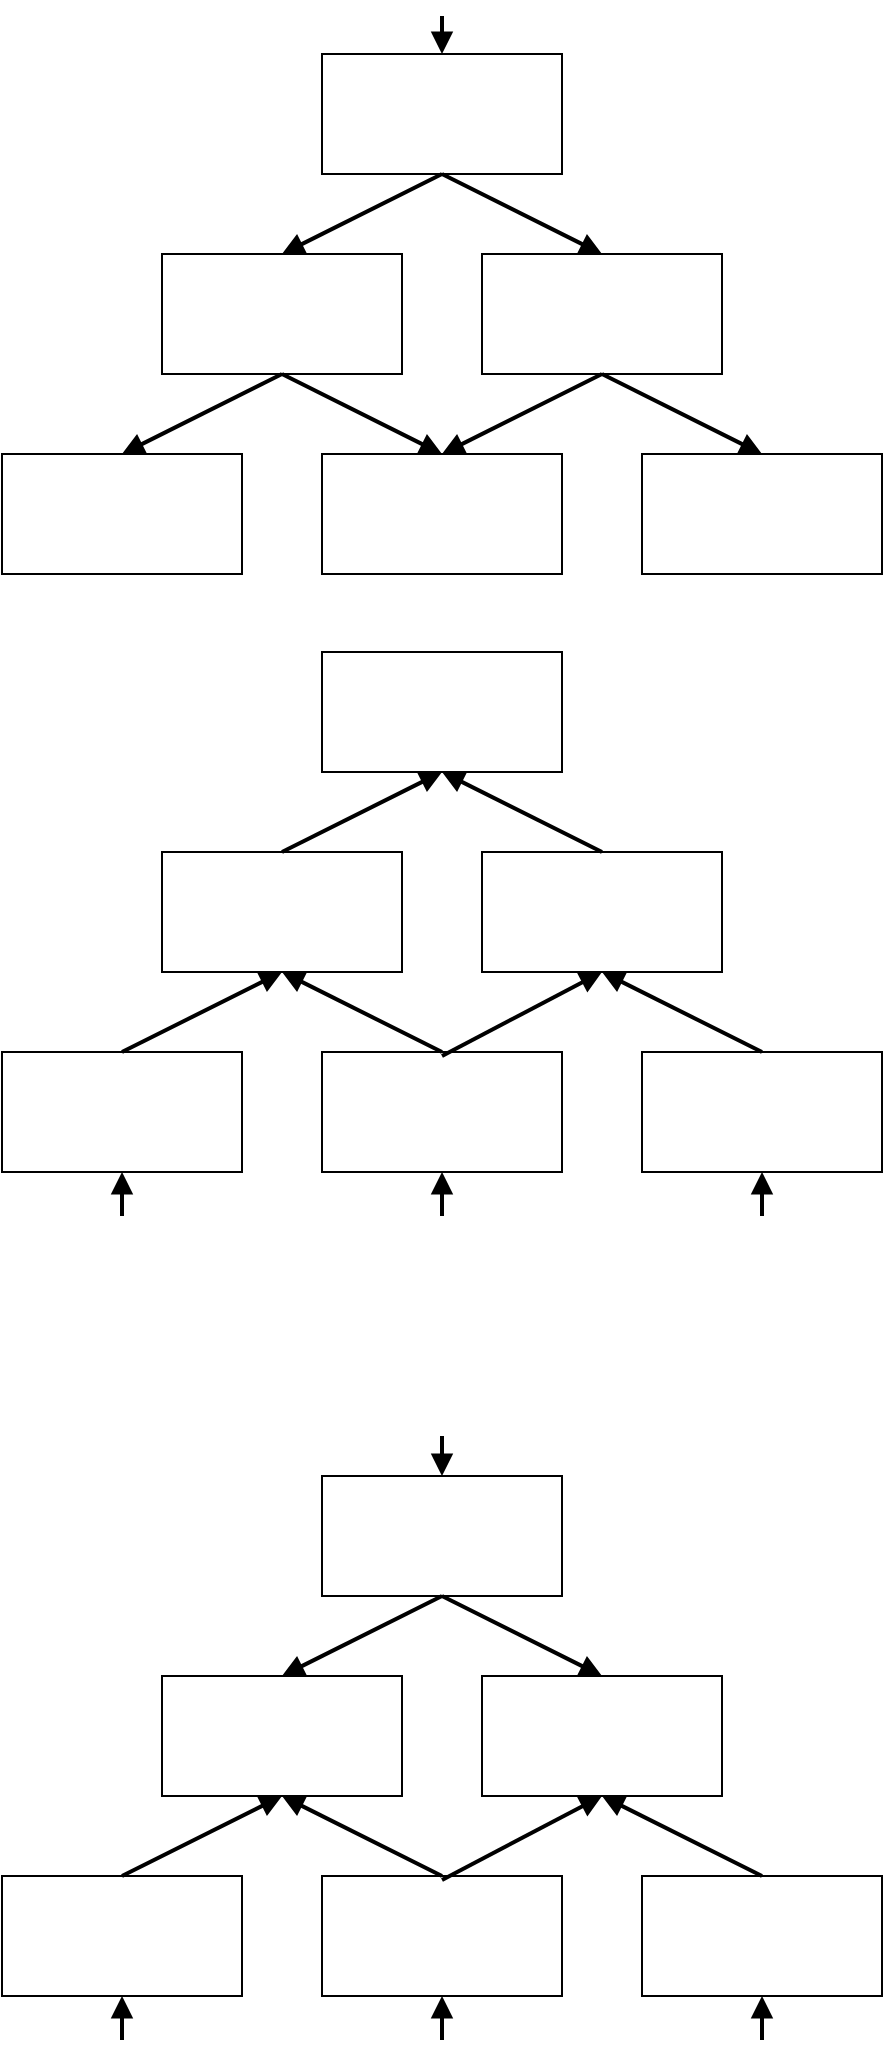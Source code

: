 <mxfile version="24.4.8" type="device">
  <diagram name="Page-1" id="m_ob2BdhBhvFYHbyyGxi">
    <mxGraphModel dx="809" dy="704" grid="1" gridSize="10" guides="1" tooltips="1" connect="1" arrows="1" fold="1" page="1" pageScale="1" pageWidth="827" pageHeight="1169" math="0" shadow="0">
      <root>
        <mxCell id="0" />
        <mxCell id="1" parent="0" />
        <mxCell id="INhUwzMqvJRsYrsoywgd-3" value="" style="rounded=0;whiteSpace=wrap;html=1;" vertex="1" parent="1">
          <mxGeometry x="320" y="39" width="120" height="60" as="geometry" />
        </mxCell>
        <mxCell id="INhUwzMqvJRsYrsoywgd-4" value="" style="rounded=0;whiteSpace=wrap;html=1;" vertex="1" parent="1">
          <mxGeometry x="400" y="139" width="120" height="60" as="geometry" />
        </mxCell>
        <mxCell id="INhUwzMqvJRsYrsoywgd-5" value="" style="rounded=0;whiteSpace=wrap;html=1;" vertex="1" parent="1">
          <mxGeometry x="240" y="139" width="120" height="60" as="geometry" />
        </mxCell>
        <mxCell id="INhUwzMqvJRsYrsoywgd-6" value="" style="rounded=0;whiteSpace=wrap;html=1;" vertex="1" parent="1">
          <mxGeometry x="480" y="239" width="120" height="60" as="geometry" />
        </mxCell>
        <mxCell id="INhUwzMqvJRsYrsoywgd-7" value="" style="rounded=0;whiteSpace=wrap;html=1;" vertex="1" parent="1">
          <mxGeometry x="320" y="239" width="120" height="60" as="geometry" />
        </mxCell>
        <mxCell id="INhUwzMqvJRsYrsoywgd-8" value="" style="rounded=0;whiteSpace=wrap;html=1;" vertex="1" parent="1">
          <mxGeometry x="160" y="239" width="120" height="60" as="geometry" />
        </mxCell>
        <mxCell id="INhUwzMqvJRsYrsoywgd-9" value="" style="endArrow=block;html=1;rounded=0;entryX=0.5;entryY=0;entryDx=0;entryDy=0;exitX=0.5;exitY=1;exitDx=0;exitDy=0;endFill=1;strokeWidth=2;" edge="1" parent="1" source="INhUwzMqvJRsYrsoywgd-5" target="INhUwzMqvJRsYrsoywgd-7">
          <mxGeometry width="50" height="50" relative="1" as="geometry">
            <mxPoint x="330" y="199" as="sourcePoint" />
            <mxPoint x="380" y="149" as="targetPoint" />
          </mxGeometry>
        </mxCell>
        <mxCell id="INhUwzMqvJRsYrsoywgd-10" value="" style="endArrow=block;html=1;rounded=0;entryX=0.5;entryY=0;entryDx=0;entryDy=0;exitX=0.5;exitY=1;exitDx=0;exitDy=0;endFill=1;strokeWidth=2;" edge="1" parent="1" source="INhUwzMqvJRsYrsoywgd-4" target="INhUwzMqvJRsYrsoywgd-6">
          <mxGeometry width="50" height="50" relative="1" as="geometry">
            <mxPoint x="304" y="213" as="sourcePoint" />
            <mxPoint x="390" y="249" as="targetPoint" />
          </mxGeometry>
        </mxCell>
        <mxCell id="INhUwzMqvJRsYrsoywgd-11" value="" style="endArrow=block;html=1;rounded=0;entryX=0.5;entryY=0;entryDx=0;entryDy=0;exitX=0.5;exitY=1;exitDx=0;exitDy=0;endFill=1;strokeWidth=2;" edge="1" parent="1" source="INhUwzMqvJRsYrsoywgd-3" target="INhUwzMqvJRsYrsoywgd-4">
          <mxGeometry width="50" height="50" relative="1" as="geometry">
            <mxPoint x="490" y="209" as="sourcePoint" />
            <mxPoint x="550" y="249" as="targetPoint" />
          </mxGeometry>
        </mxCell>
        <mxCell id="INhUwzMqvJRsYrsoywgd-12" value="" style="endArrow=block;html=1;rounded=0;entryX=0.5;entryY=0;entryDx=0;entryDy=0;exitX=0.5;exitY=1;exitDx=0;exitDy=0;endFill=1;strokeWidth=2;" edge="1" parent="1" source="INhUwzMqvJRsYrsoywgd-3" target="INhUwzMqvJRsYrsoywgd-5">
          <mxGeometry width="50" height="50" relative="1" as="geometry">
            <mxPoint x="360" y="109" as="sourcePoint" />
            <mxPoint x="490" y="149" as="targetPoint" />
          </mxGeometry>
        </mxCell>
        <mxCell id="INhUwzMqvJRsYrsoywgd-13" value="" style="endArrow=block;html=1;rounded=0;entryX=0.5;entryY=0;entryDx=0;entryDy=0;endFill=1;strokeWidth=2;" edge="1" parent="1" target="INhUwzMqvJRsYrsoywgd-8">
          <mxGeometry width="50" height="50" relative="1" as="geometry">
            <mxPoint x="300" y="199" as="sourcePoint" />
            <mxPoint x="390" y="249" as="targetPoint" />
          </mxGeometry>
        </mxCell>
        <mxCell id="INhUwzMqvJRsYrsoywgd-14" value="" style="endArrow=block;html=1;rounded=0;entryX=0.5;entryY=0;entryDx=0;entryDy=0;exitX=0.5;exitY=1;exitDx=0;exitDy=0;endFill=1;strokeWidth=2;" edge="1" parent="1" source="INhUwzMqvJRsYrsoywgd-4" target="INhUwzMqvJRsYrsoywgd-7">
          <mxGeometry width="50" height="50" relative="1" as="geometry">
            <mxPoint x="310" y="209" as="sourcePoint" />
            <mxPoint x="230" y="249" as="targetPoint" />
          </mxGeometry>
        </mxCell>
        <mxCell id="INhUwzMqvJRsYrsoywgd-28" value="" style="rounded=0;whiteSpace=wrap;html=1;" vertex="1" parent="1">
          <mxGeometry x="320" y="338" width="120" height="60" as="geometry" />
        </mxCell>
        <mxCell id="INhUwzMqvJRsYrsoywgd-29" value="" style="rounded=0;whiteSpace=wrap;html=1;" vertex="1" parent="1">
          <mxGeometry x="400" y="438" width="120" height="60" as="geometry" />
        </mxCell>
        <mxCell id="INhUwzMqvJRsYrsoywgd-30" value="" style="rounded=0;whiteSpace=wrap;html=1;" vertex="1" parent="1">
          <mxGeometry x="240" y="438" width="120" height="60" as="geometry" />
        </mxCell>
        <mxCell id="INhUwzMqvJRsYrsoywgd-31" value="" style="rounded=0;whiteSpace=wrap;html=1;" vertex="1" parent="1">
          <mxGeometry x="480" y="538" width="120" height="60" as="geometry" />
        </mxCell>
        <mxCell id="INhUwzMqvJRsYrsoywgd-32" value="" style="rounded=0;whiteSpace=wrap;html=1;" vertex="1" parent="1">
          <mxGeometry x="320" y="538" width="120" height="60" as="geometry" />
        </mxCell>
        <mxCell id="INhUwzMqvJRsYrsoywgd-33" value="" style="rounded=0;whiteSpace=wrap;html=1;" vertex="1" parent="1">
          <mxGeometry x="160" y="538" width="120" height="60" as="geometry" />
        </mxCell>
        <mxCell id="INhUwzMqvJRsYrsoywgd-36" value="" style="endArrow=block;html=1;rounded=0;entryX=0.5;entryY=1;entryDx=0;entryDy=0;exitX=0.5;exitY=0;exitDx=0;exitDy=0;endFill=1;strokeWidth=2;" edge="1" parent="1" source="INhUwzMqvJRsYrsoywgd-33" target="INhUwzMqvJRsYrsoywgd-30">
          <mxGeometry width="50" height="50" relative="1" as="geometry">
            <mxPoint x="490" y="508" as="sourcePoint" />
            <mxPoint x="550" y="548" as="targetPoint" />
          </mxGeometry>
        </mxCell>
        <mxCell id="INhUwzMqvJRsYrsoywgd-37" value="" style="endArrow=block;html=1;rounded=0;entryX=0.5;entryY=1;entryDx=0;entryDy=0;exitX=0.5;exitY=0;exitDx=0;exitDy=0;endFill=1;strokeWidth=2;" edge="1" parent="1" source="INhUwzMqvJRsYrsoywgd-32" target="INhUwzMqvJRsYrsoywgd-30">
          <mxGeometry width="50" height="50" relative="1" as="geometry">
            <mxPoint x="360" y="408" as="sourcePoint" />
            <mxPoint x="490" y="448" as="targetPoint" />
          </mxGeometry>
        </mxCell>
        <mxCell id="INhUwzMqvJRsYrsoywgd-40" value="" style="endArrow=block;html=1;rounded=0;entryX=0.5;entryY=1;entryDx=0;entryDy=0;endFill=1;strokeWidth=2;" edge="1" parent="1" target="INhUwzMqvJRsYrsoywgd-29">
          <mxGeometry width="50" height="50" relative="1" as="geometry">
            <mxPoint x="380" y="540" as="sourcePoint" />
            <mxPoint x="310" y="508" as="targetPoint" />
          </mxGeometry>
        </mxCell>
        <mxCell id="INhUwzMqvJRsYrsoywgd-41" value="" style="endArrow=block;html=1;rounded=0;exitX=0.5;exitY=0;exitDx=0;exitDy=0;entryX=0.5;entryY=1;entryDx=0;entryDy=0;endFill=1;strokeWidth=2;" edge="1" parent="1" source="INhUwzMqvJRsYrsoywgd-31" target="INhUwzMqvJRsYrsoywgd-29">
          <mxGeometry width="50" height="50" relative="1" as="geometry">
            <mxPoint x="390" y="550" as="sourcePoint" />
            <mxPoint x="460" y="500" as="targetPoint" />
          </mxGeometry>
        </mxCell>
        <mxCell id="INhUwzMqvJRsYrsoywgd-42" value="" style="endArrow=block;html=1;rounded=0;exitX=0.5;exitY=0;exitDx=0;exitDy=0;entryX=0.5;entryY=1;entryDx=0;entryDy=0;endFill=1;strokeWidth=2;" edge="1" parent="1" source="INhUwzMqvJRsYrsoywgd-29" target="INhUwzMqvJRsYrsoywgd-28">
          <mxGeometry width="50" height="50" relative="1" as="geometry">
            <mxPoint x="550" y="548" as="sourcePoint" />
            <mxPoint x="380" y="400" as="targetPoint" />
          </mxGeometry>
        </mxCell>
        <mxCell id="INhUwzMqvJRsYrsoywgd-43" value="" style="endArrow=block;html=1;rounded=0;exitX=0.5;exitY=0;exitDx=0;exitDy=0;entryX=0.5;entryY=1;entryDx=0;entryDy=0;endFill=1;strokeWidth=2;" edge="1" parent="1" source="INhUwzMqvJRsYrsoywgd-30" target="INhUwzMqvJRsYrsoywgd-28">
          <mxGeometry width="50" height="50" relative="1" as="geometry">
            <mxPoint x="470" y="448" as="sourcePoint" />
            <mxPoint x="390" y="410" as="targetPoint" />
          </mxGeometry>
        </mxCell>
        <mxCell id="INhUwzMqvJRsYrsoywgd-44" value="" style="endArrow=block;html=1;rounded=0;entryX=0.5;entryY=1;entryDx=0;entryDy=0;endFill=1;strokeWidth=2;" edge="1" parent="1" target="INhUwzMqvJRsYrsoywgd-33">
          <mxGeometry width="50" height="50" relative="1" as="geometry">
            <mxPoint x="220" y="620" as="sourcePoint" />
            <mxPoint x="310" y="508" as="targetPoint" />
          </mxGeometry>
        </mxCell>
        <mxCell id="INhUwzMqvJRsYrsoywgd-45" value="" style="endArrow=block;html=1;rounded=0;entryX=0.5;entryY=1;entryDx=0;entryDy=0;endFill=1;strokeWidth=2;" edge="1" parent="1" target="INhUwzMqvJRsYrsoywgd-32">
          <mxGeometry width="50" height="50" relative="1" as="geometry">
            <mxPoint x="380" y="620" as="sourcePoint" />
            <mxPoint x="230" y="608" as="targetPoint" />
          </mxGeometry>
        </mxCell>
        <mxCell id="INhUwzMqvJRsYrsoywgd-46" value="" style="endArrow=block;html=1;rounded=0;entryX=0.5;entryY=1;entryDx=0;entryDy=0;endFill=1;strokeWidth=2;" edge="1" parent="1" target="INhUwzMqvJRsYrsoywgd-31">
          <mxGeometry width="50" height="50" relative="1" as="geometry">
            <mxPoint x="540" y="620" as="sourcePoint" />
            <mxPoint x="240" y="618" as="targetPoint" />
          </mxGeometry>
        </mxCell>
        <mxCell id="INhUwzMqvJRsYrsoywgd-47" value="" style="endArrow=block;html=1;rounded=0;entryX=0.5;entryY=0;entryDx=0;entryDy=0;endFill=1;strokeWidth=2;" edge="1" parent="1" target="INhUwzMqvJRsYrsoywgd-3">
          <mxGeometry width="50" height="50" relative="1" as="geometry">
            <mxPoint x="380" y="20" as="sourcePoint" />
            <mxPoint x="250" y="628" as="targetPoint" />
          </mxGeometry>
        </mxCell>
        <mxCell id="INhUwzMqvJRsYrsoywgd-48" value="" style="rounded=0;whiteSpace=wrap;html=1;" vertex="1" parent="1">
          <mxGeometry x="320" y="750" width="120" height="60" as="geometry" />
        </mxCell>
        <mxCell id="INhUwzMqvJRsYrsoywgd-49" value="" style="rounded=0;whiteSpace=wrap;html=1;" vertex="1" parent="1">
          <mxGeometry x="400" y="850" width="120" height="60" as="geometry" />
        </mxCell>
        <mxCell id="INhUwzMqvJRsYrsoywgd-50" value="" style="rounded=0;whiteSpace=wrap;html=1;" vertex="1" parent="1">
          <mxGeometry x="240" y="850" width="120" height="60" as="geometry" />
        </mxCell>
        <mxCell id="INhUwzMqvJRsYrsoywgd-51" value="" style="rounded=0;whiteSpace=wrap;html=1;" vertex="1" parent="1">
          <mxGeometry x="480" y="950" width="120" height="60" as="geometry" />
        </mxCell>
        <mxCell id="INhUwzMqvJRsYrsoywgd-52" value="" style="rounded=0;whiteSpace=wrap;html=1;" vertex="1" parent="1">
          <mxGeometry x="320" y="950" width="120" height="60" as="geometry" />
        </mxCell>
        <mxCell id="INhUwzMqvJRsYrsoywgd-53" value="" style="rounded=0;whiteSpace=wrap;html=1;" vertex="1" parent="1">
          <mxGeometry x="160" y="950" width="120" height="60" as="geometry" />
        </mxCell>
        <mxCell id="INhUwzMqvJRsYrsoywgd-54" value="" style="endArrow=block;html=1;rounded=0;entryX=0.5;entryY=1;entryDx=0;entryDy=0;exitX=0.5;exitY=0;exitDx=0;exitDy=0;endFill=1;strokeWidth=2;" edge="1" parent="1" source="INhUwzMqvJRsYrsoywgd-53" target="INhUwzMqvJRsYrsoywgd-50">
          <mxGeometry width="50" height="50" relative="1" as="geometry">
            <mxPoint x="490" y="920" as="sourcePoint" />
            <mxPoint x="550" y="960" as="targetPoint" />
          </mxGeometry>
        </mxCell>
        <mxCell id="INhUwzMqvJRsYrsoywgd-55" value="" style="endArrow=block;html=1;rounded=0;entryX=0.5;entryY=1;entryDx=0;entryDy=0;exitX=0.5;exitY=0;exitDx=0;exitDy=0;endFill=1;strokeWidth=2;" edge="1" parent="1" source="INhUwzMqvJRsYrsoywgd-52" target="INhUwzMqvJRsYrsoywgd-50">
          <mxGeometry width="50" height="50" relative="1" as="geometry">
            <mxPoint x="360" y="820" as="sourcePoint" />
            <mxPoint x="490" y="860" as="targetPoint" />
          </mxGeometry>
        </mxCell>
        <mxCell id="INhUwzMqvJRsYrsoywgd-56" value="" style="endArrow=block;html=1;rounded=0;entryX=0.5;entryY=1;entryDx=0;entryDy=0;endFill=1;strokeWidth=2;" edge="1" parent="1" target="INhUwzMqvJRsYrsoywgd-49">
          <mxGeometry width="50" height="50" relative="1" as="geometry">
            <mxPoint x="380" y="952" as="sourcePoint" />
            <mxPoint x="310" y="920" as="targetPoint" />
          </mxGeometry>
        </mxCell>
        <mxCell id="INhUwzMqvJRsYrsoywgd-57" value="" style="endArrow=block;html=1;rounded=0;exitX=0.5;exitY=0;exitDx=0;exitDy=0;entryX=0.5;entryY=1;entryDx=0;entryDy=0;endFill=1;strokeWidth=2;" edge="1" parent="1" source="INhUwzMqvJRsYrsoywgd-51" target="INhUwzMqvJRsYrsoywgd-49">
          <mxGeometry width="50" height="50" relative="1" as="geometry">
            <mxPoint x="390" y="962" as="sourcePoint" />
            <mxPoint x="460" y="912" as="targetPoint" />
          </mxGeometry>
        </mxCell>
        <mxCell id="INhUwzMqvJRsYrsoywgd-58" value="" style="endArrow=block;html=1;rounded=0;endFill=1;strokeWidth=2;entryX=0.5;entryY=0;entryDx=0;entryDy=0;" edge="1" parent="1" target="INhUwzMqvJRsYrsoywgd-50">
          <mxGeometry width="50" height="50" relative="1" as="geometry">
            <mxPoint x="380" y="810" as="sourcePoint" />
            <mxPoint x="70" y="690" as="targetPoint" />
          </mxGeometry>
        </mxCell>
        <mxCell id="INhUwzMqvJRsYrsoywgd-59" value="" style="endArrow=block;html=1;rounded=0;entryX=0.5;entryY=0;entryDx=0;entryDy=0;endFill=1;strokeWidth=2;exitX=0.5;exitY=1;exitDx=0;exitDy=0;" edge="1" parent="1" source="INhUwzMqvJRsYrsoywgd-48" target="INhUwzMqvJRsYrsoywgd-49">
          <mxGeometry width="50" height="50" relative="1" as="geometry">
            <mxPoint x="300" y="850" as="sourcePoint" />
            <mxPoint x="390" y="822" as="targetPoint" />
          </mxGeometry>
        </mxCell>
        <mxCell id="INhUwzMqvJRsYrsoywgd-60" value="" style="endArrow=block;html=1;rounded=0;entryX=0.5;entryY=1;entryDx=0;entryDy=0;endFill=1;strokeWidth=2;" edge="1" parent="1" target="INhUwzMqvJRsYrsoywgd-53">
          <mxGeometry width="50" height="50" relative="1" as="geometry">
            <mxPoint x="220" y="1032" as="sourcePoint" />
            <mxPoint x="310" y="920" as="targetPoint" />
          </mxGeometry>
        </mxCell>
        <mxCell id="INhUwzMqvJRsYrsoywgd-61" value="" style="endArrow=block;html=1;rounded=0;entryX=0.5;entryY=1;entryDx=0;entryDy=0;endFill=1;strokeWidth=2;" edge="1" parent="1" target="INhUwzMqvJRsYrsoywgd-52">
          <mxGeometry width="50" height="50" relative="1" as="geometry">
            <mxPoint x="380" y="1032" as="sourcePoint" />
            <mxPoint x="230" y="1020" as="targetPoint" />
          </mxGeometry>
        </mxCell>
        <mxCell id="INhUwzMqvJRsYrsoywgd-62" value="" style="endArrow=block;html=1;rounded=0;entryX=0.5;entryY=1;entryDx=0;entryDy=0;endFill=1;strokeWidth=2;" edge="1" parent="1" target="INhUwzMqvJRsYrsoywgd-51">
          <mxGeometry width="50" height="50" relative="1" as="geometry">
            <mxPoint x="540" y="1032" as="sourcePoint" />
            <mxPoint x="240" y="1030" as="targetPoint" />
          </mxGeometry>
        </mxCell>
        <mxCell id="INhUwzMqvJRsYrsoywgd-63" value="" style="endArrow=block;html=1;rounded=0;entryX=0.5;entryY=0;entryDx=0;entryDy=0;endFill=1;strokeWidth=2;" edge="1" parent="1" target="INhUwzMqvJRsYrsoywgd-48">
          <mxGeometry width="50" height="50" relative="1" as="geometry">
            <mxPoint x="380" y="730" as="sourcePoint" />
            <mxPoint x="390" y="1020" as="targetPoint" />
          </mxGeometry>
        </mxCell>
      </root>
    </mxGraphModel>
  </diagram>
</mxfile>
